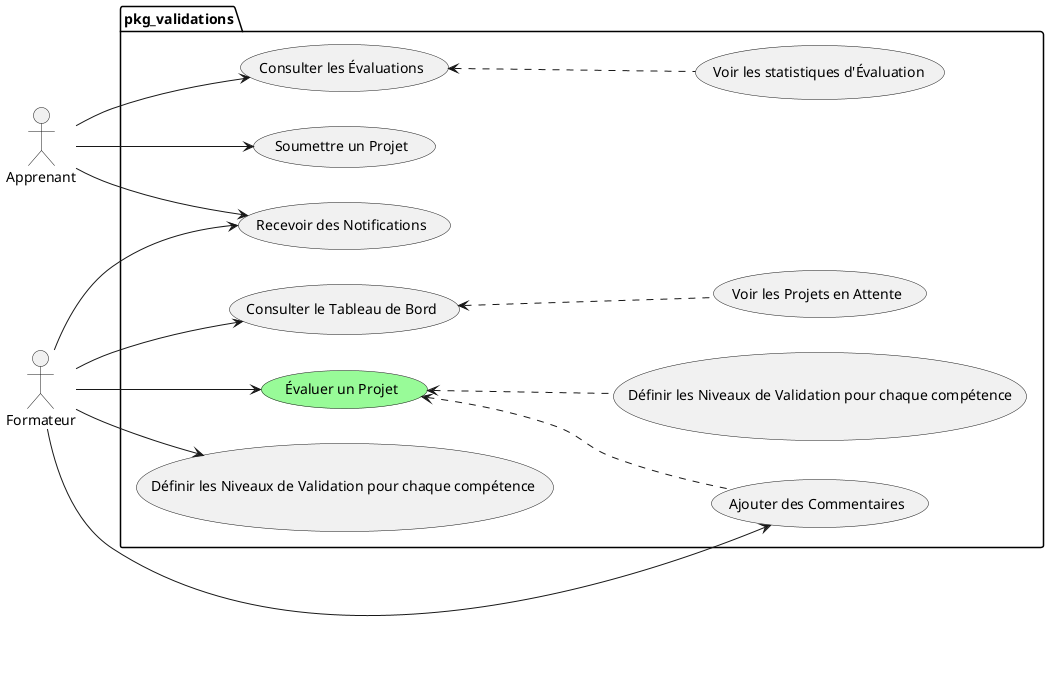 @startuml uses_cases_pkg_validations

left to right direction
actor Formateur
actor Apprenant

package pkg_validations {

  (Évaluer un Projet)  #palegreen
  
  Formateur --> (Évaluer un Projet) 
  Formateur --> (Ajouter des Commentaires)
  Formateur --> (Définir les Niveaux de Validation pour chaque compétence )
  Formateur --> (Consulter le Tableau de Bord)
  Formateur --> (Recevoir des Notifications)

  Apprenant --> (Soumettre un Projet)
  Apprenant --> (Consulter les Évaluations)
  Apprenant --> (Recevoir des Notifications)

  (Évaluer un Projet) <.. (Définir les Niveaux de Validation pour chaque compétence)
  (Évaluer un Projet) <.. (Ajouter des Commentaires)
  (Consulter les Évaluations) <.. (Voir les statistiques d'Évaluation)
  (Consulter le Tableau de Bord) <.. (Voir les Projets en Attente)

}  

@enduml